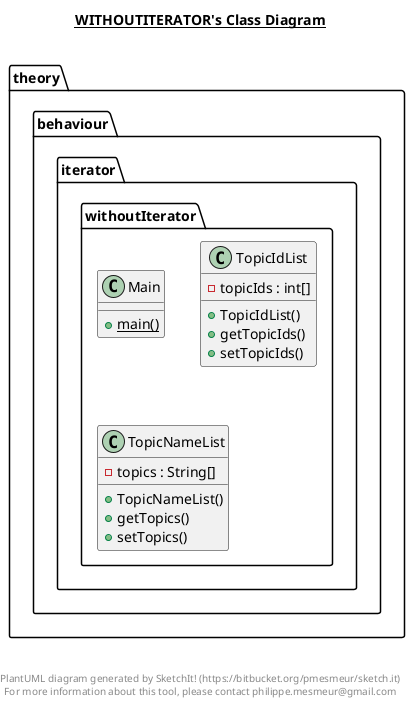 @startuml

title __WITHOUTITERATOR's Class Diagram__\n

  namespace theory.behaviour.iterator.withoutIterator {
    class theory.behaviour.iterator.withoutIterator.Main {
        {static} + main()
    }
  }
  

  namespace theory.behaviour.iterator.withoutIterator {
    class theory.behaviour.iterator.withoutIterator.TopicIdList {
        - topicIds : int[]
        + TopicIdList()
        + getTopicIds()
        + setTopicIds()
    }
  }
  

  namespace theory.behaviour.iterator.withoutIterator {
    class theory.behaviour.iterator.withoutIterator.TopicNameList {
        - topics : String[]
        + TopicNameList()
        + getTopics()
        + setTopics()
    }
  }
  



right footer


PlantUML diagram generated by SketchIt! (https://bitbucket.org/pmesmeur/sketch.it)
For more information about this tool, please contact philippe.mesmeur@gmail.com
endfooter

@enduml
